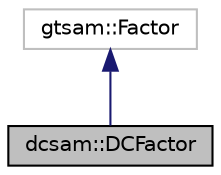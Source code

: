digraph "dcsam::DCFactor"
{
 // LATEX_PDF_SIZE
  edge [fontname="Helvetica",fontsize="10",labelfontname="Helvetica",labelfontsize="10"];
  node [fontname="Helvetica",fontsize="10",shape=record];
  Node1 [label="dcsam::DCFactor",height=0.2,width=0.4,color="black", fillcolor="grey75", style="filled", fontcolor="black",tooltip="Abstract class implementing a discrete-continuous factor."];
  Node2 -> Node1 [dir="back",color="midnightblue",fontsize="10",style="solid",fontname="Helvetica"];
  Node2 [label="gtsam::Factor",height=0.2,width=0.4,color="grey75", fillcolor="white", style="filled",tooltip=" "];
}
